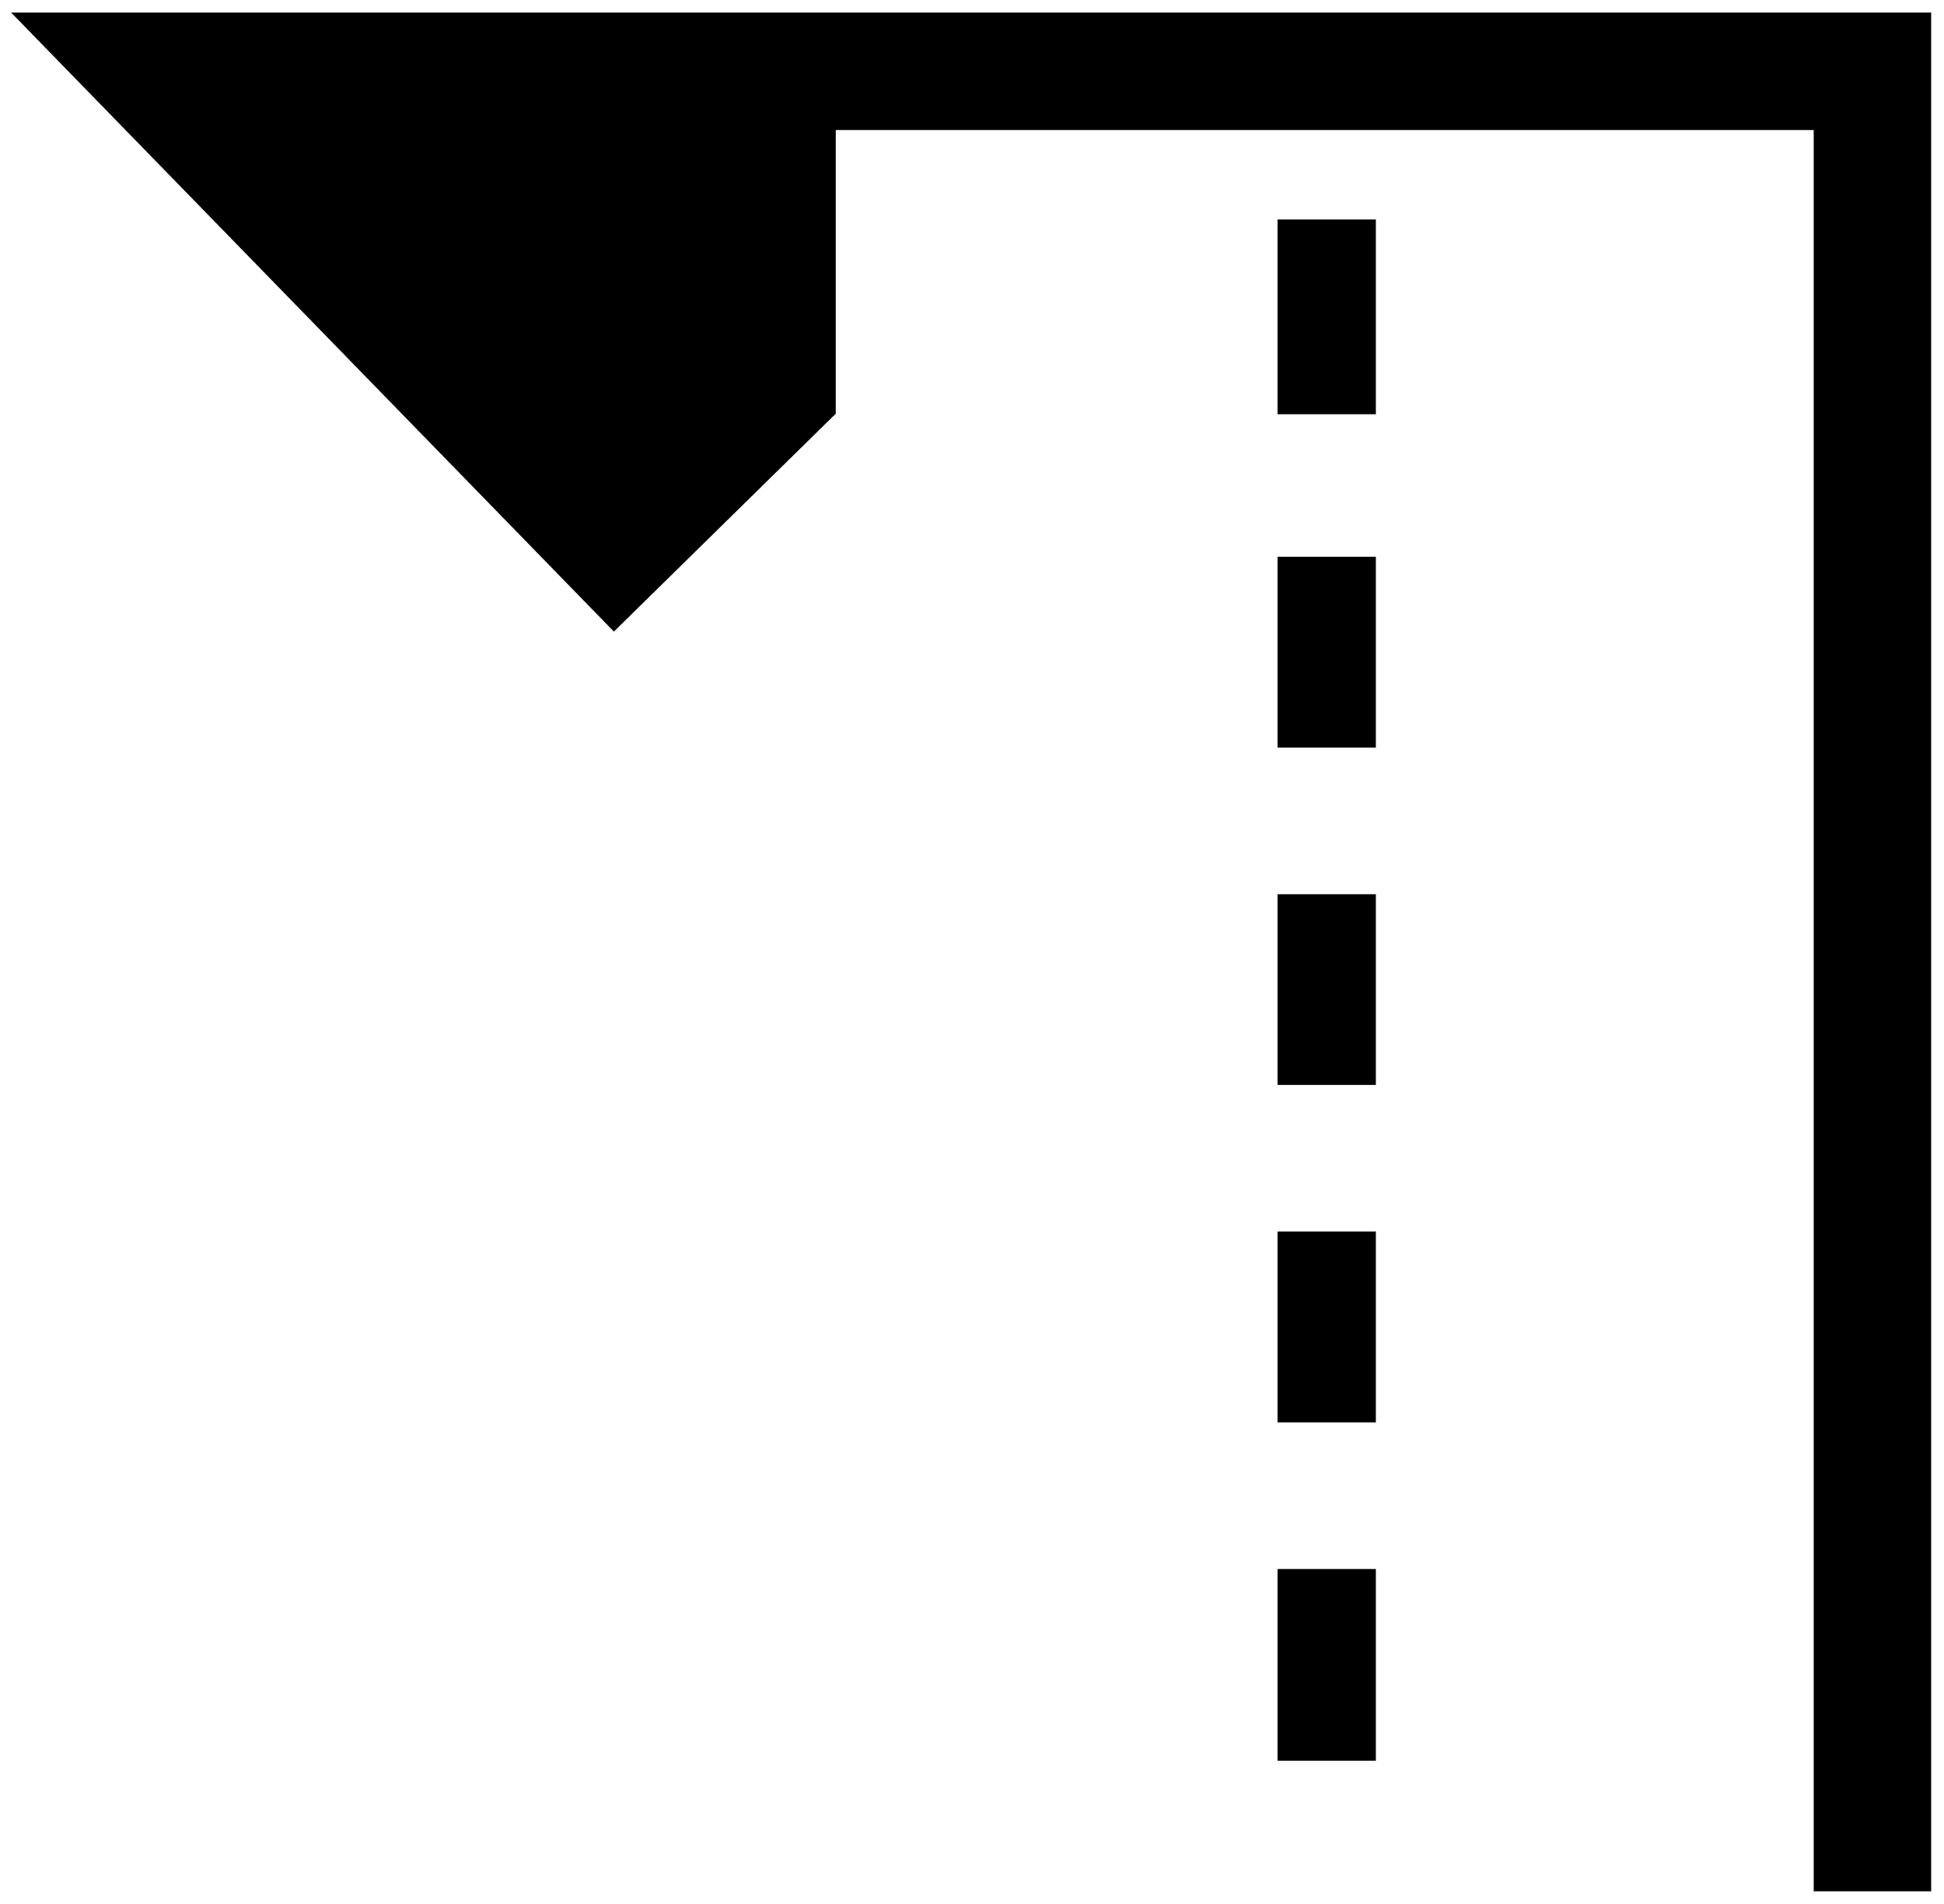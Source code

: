 


\begin{tikzpicture}[y=0.80pt, x=0.80pt, yscale=-1.0, xscale=1.0, inner sep=0pt, outer sep=0pt]
\begin{scope}[shift={(100.0,1705.0)},nonzero rule]
  \path[draw=.,fill=.,line width=1.600pt] (1426.0,-1118.0) --
    (1330.0,-1118.0) -- (1330.0,-1310.0) -- (1426.0,-1310.0) --
    (1426.0,-1118.0) -- cycle(1426.0,-786.0) -- (1330.0,-786.0)
    -- (1330.0,-974.0) -- (1426.0,-974.0) -- (1426.0,-786.0) --
    cycle(1426.0,-450.0) -- (1330.0,-450.0) -- (1330.0,-638.0)
    -- (1426.0,-638.0) -- (1426.0,-450.0) -- cycle(1979.0,353.0)
    -- (1864.0,353.0) -- (1864.0,-1401.0) -- (888.0,-1401.0) --
    (888.0,-1118.0) -- (668.0,-902.0) -- (70.0,-1516.0) --
    (1979.0,-1516.0) -- (1979.0,353.0) -- cycle(1426.0,-114.0)
    -- (1330.0,-114.0) -- (1330.0,-302.0) -- (1426.0,-302.0) --
    (1426.0,-114.0) -- cycle(1426.0,223.0) -- (1330.0,223.0) --
    (1330.0,34.0) -- (1426.0,34.0) -- (1426.0,223.0) -- cycle;
\end{scope}

\end{tikzpicture}

